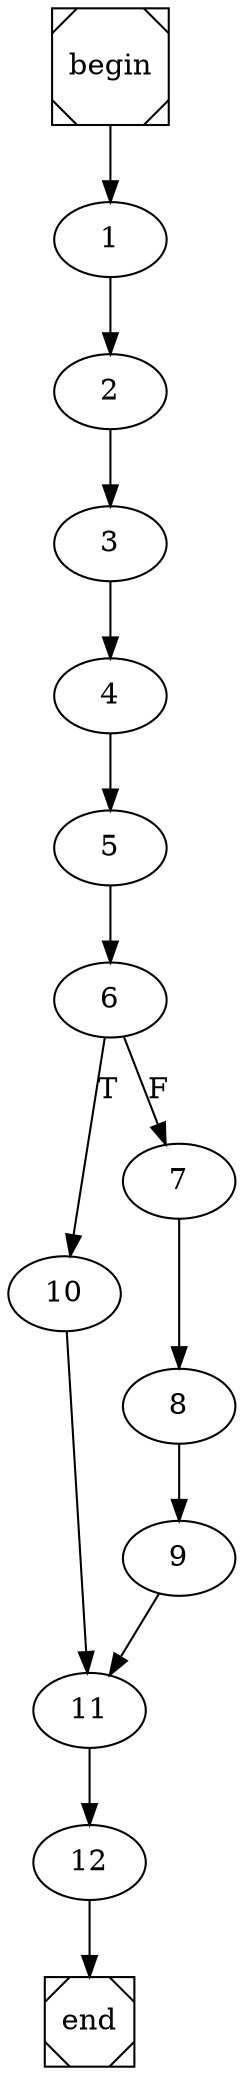 digraph cfg {
	begin [shape=Msquare];
	end [shape=Msquare];
	begin -> 1;	1 -> 2;	2 -> 3;	3 -> 4;	4 -> 5;	5 -> 6;	6 -> 10[label=T];	6 -> 7[label=F];	7 -> 8;	8 -> 9;	9 -> 11;	10 -> 11;	11 -> 12;	12 -> end;}
